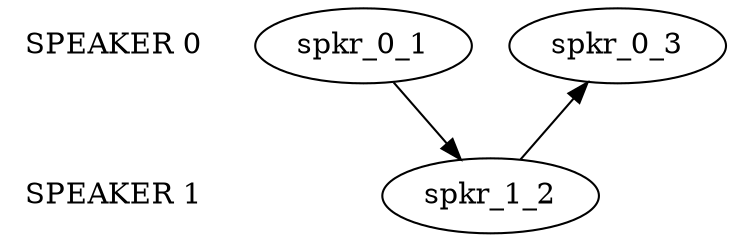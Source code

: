 digraph testLayout {
	subgraph cluster_0 {
		label="SPEAKER 0"
		spkr_0 [label="SPEAKER 0" shape="none"]
		spkr_0_1
		spkr_0_3
	}
	
	subgraph cluster_1 {
		label="SPEAKER 1"
		spkr_1 [label="SPEAKER 1" shape="none"]
		spkr_1_2
	}
	
	spkr_0 -> spkr_1 [style=invis]
	
	spkr_0_1 -> spkr_1_2
	
	{rank=same; spkr_0 spkr_0_1 spkr_0_3}

	{rank=same; spkr_1 spkr_1_2}
		
	spkr_1_2 -> spkr_0_3
		
}
